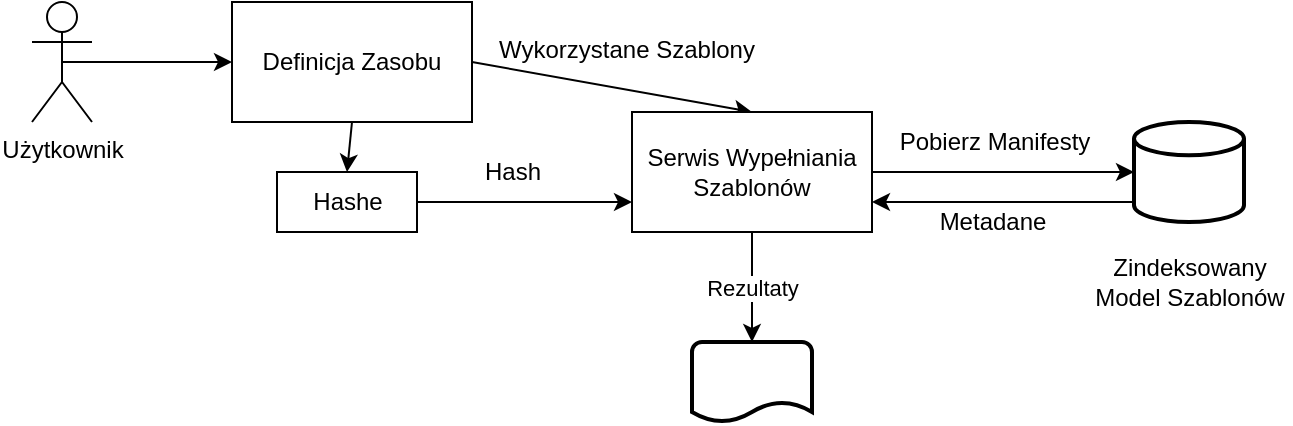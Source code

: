 <mxfile version="10.9.5" type="device"><diagram id="0vwNxy4a23JjEY7_Edw4" name="Page-1"><mxGraphModel dx="946" dy="682" grid="1" gridSize="10" guides="1" tooltips="1" connect="1" arrows="1" fold="1" page="1" pageScale="1" pageWidth="827" pageHeight="1169" math="0" shadow="0"><root><mxCell id="0"/><mxCell id="1" parent="0"/><mxCell id="FHeu5VNQ-TtLsF7qGI9Y-8" style="rounded=0;orthogonalLoop=1;jettySize=auto;html=1;exitX=1;exitY=0.5;exitDx=0;exitDy=0;entryX=0.5;entryY=0;entryDx=0;entryDy=0;" edge="1" parent="1" source="FHeu5VNQ-TtLsF7qGI9Y-1" target="FHeu5VNQ-TtLsF7qGI9Y-7"><mxGeometry relative="1" as="geometry"/></mxCell><mxCell id="FHeu5VNQ-TtLsF7qGI9Y-9" value="Wykorzystane Szablony" style="text;html=1;resizable=0;points=[];align=center;verticalAlign=middle;labelBackgroundColor=#ffffff;" vertex="1" connectable="0" parent="FHeu5VNQ-TtLsF7qGI9Y-8"><mxGeometry x="0.103" y="3" relative="1" as="geometry"><mxPoint x="-1" y="-17" as="offset"/></mxGeometry></mxCell><mxCell id="FHeu5VNQ-TtLsF7qGI9Y-15" style="edgeStyle=none;rounded=0;orthogonalLoop=1;jettySize=auto;html=1;exitX=0.5;exitY=1;exitDx=0;exitDy=0;entryX=0.5;entryY=0;entryDx=0;entryDy=0;" edge="1" parent="1" source="FHeu5VNQ-TtLsF7qGI9Y-1" target="FHeu5VNQ-TtLsF7qGI9Y-14"><mxGeometry relative="1" as="geometry"/></mxCell><mxCell id="FHeu5VNQ-TtLsF7qGI9Y-1" value="Definicja Zasobu" style="rounded=0;whiteSpace=wrap;html=1;" vertex="1" parent="1"><mxGeometry x="220" y="40" width="120" height="60" as="geometry"/></mxCell><mxCell id="FHeu5VNQ-TtLsF7qGI9Y-4" value="" style="group" vertex="1" connectable="0" parent="1"><mxGeometry x="647.5" y="100" width="102" height="90" as="geometry"/></mxCell><mxCell id="FHeu5VNQ-TtLsF7qGI9Y-2" value="" style="strokeWidth=2;html=1;shape=mxgraph.flowchart.database;whiteSpace=wrap;" vertex="1" parent="FHeu5VNQ-TtLsF7qGI9Y-4"><mxGeometry x="23.5" width="55" height="50" as="geometry"/></mxCell><mxCell id="FHeu5VNQ-TtLsF7qGI9Y-3" value="Zindeksowany Model Szablonów" style="text;html=1;strokeColor=none;fillColor=none;align=center;verticalAlign=middle;whiteSpace=wrap;rounded=0;" vertex="1" parent="FHeu5VNQ-TtLsF7qGI9Y-4"><mxGeometry y="70" width="102" height="20" as="geometry"/></mxCell><mxCell id="FHeu5VNQ-TtLsF7qGI9Y-6" style="edgeStyle=orthogonalEdgeStyle;rounded=0;orthogonalLoop=1;jettySize=auto;html=1;exitX=0.5;exitY=0.5;exitDx=0;exitDy=0;exitPerimeter=0;entryX=0;entryY=0.5;entryDx=0;entryDy=0;" edge="1" parent="1" source="FHeu5VNQ-TtLsF7qGI9Y-5" target="FHeu5VNQ-TtLsF7qGI9Y-1"><mxGeometry relative="1" as="geometry"/></mxCell><mxCell id="FHeu5VNQ-TtLsF7qGI9Y-5" value="Użytkownik" style="shape=umlActor;verticalLabelPosition=bottom;labelBackgroundColor=#ffffff;verticalAlign=top;html=1;outlineConnect=0;" vertex="1" parent="1"><mxGeometry x="120" y="40" width="30" height="60" as="geometry"/></mxCell><mxCell id="FHeu5VNQ-TtLsF7qGI9Y-10" style="rounded=0;orthogonalLoop=1;jettySize=auto;html=1;exitX=1;exitY=0.5;exitDx=0;exitDy=0;entryX=0;entryY=0.5;entryDx=0;entryDy=0;entryPerimeter=0;" edge="1" parent="1" source="FHeu5VNQ-TtLsF7qGI9Y-7" target="FHeu5VNQ-TtLsF7qGI9Y-2"><mxGeometry relative="1" as="geometry"/></mxCell><mxCell id="FHeu5VNQ-TtLsF7qGI9Y-11" value="Pobierz Manifesty" style="text;html=1;resizable=0;points=[];align=center;verticalAlign=middle;labelBackgroundColor=#ffffff;" vertex="1" connectable="0" parent="FHeu5VNQ-TtLsF7qGI9Y-10"><mxGeometry x="-0.079" y="-1" relative="1" as="geometry"><mxPoint y="-16" as="offset"/></mxGeometry></mxCell><mxCell id="FHeu5VNQ-TtLsF7qGI9Y-19" value="Rezultaty" style="edgeStyle=none;rounded=0;orthogonalLoop=1;jettySize=auto;html=1;" edge="1" parent="1" source="FHeu5VNQ-TtLsF7qGI9Y-7" target="FHeu5VNQ-TtLsF7qGI9Y-18"><mxGeometry relative="1" as="geometry"/></mxCell><mxCell id="FHeu5VNQ-TtLsF7qGI9Y-7" value="Serwis Wypełniania Szablonów" style="rounded=0;whiteSpace=wrap;html=1;" vertex="1" parent="1"><mxGeometry x="420" y="95" width="120" height="60" as="geometry"/></mxCell><mxCell id="FHeu5VNQ-TtLsF7qGI9Y-12" style="edgeStyle=none;rounded=0;orthogonalLoop=1;jettySize=auto;html=1;entryX=1;entryY=0.75;entryDx=0;entryDy=0;" edge="1" parent="1" target="FHeu5VNQ-TtLsF7qGI9Y-7"><mxGeometry relative="1" as="geometry"><mxPoint x="671" y="140" as="sourcePoint"/></mxGeometry></mxCell><mxCell id="FHeu5VNQ-TtLsF7qGI9Y-13" value="Metadane" style="text;html=1;resizable=0;points=[];align=center;verticalAlign=middle;labelBackgroundColor=#ffffff;" vertex="1" connectable="0" parent="FHeu5VNQ-TtLsF7qGI9Y-12"><mxGeometry x="-0.252" y="-1" relative="1" as="geometry"><mxPoint x="-22" y="11" as="offset"/></mxGeometry></mxCell><mxCell id="FHeu5VNQ-TtLsF7qGI9Y-16" style="edgeStyle=none;rounded=0;orthogonalLoop=1;jettySize=auto;html=1;exitX=1;exitY=0.5;exitDx=0;exitDy=0;entryX=0;entryY=0.75;entryDx=0;entryDy=0;" edge="1" parent="1" source="FHeu5VNQ-TtLsF7qGI9Y-14" target="FHeu5VNQ-TtLsF7qGI9Y-7"><mxGeometry relative="1" as="geometry"/></mxCell><mxCell id="FHeu5VNQ-TtLsF7qGI9Y-17" value="Hash" style="text;html=1;resizable=0;points=[];align=center;verticalAlign=middle;labelBackgroundColor=#ffffff;" vertex="1" connectable="0" parent="FHeu5VNQ-TtLsF7qGI9Y-16"><mxGeometry x="-0.514" y="2" relative="1" as="geometry"><mxPoint x="21" y="-13" as="offset"/></mxGeometry></mxCell><mxCell id="FHeu5VNQ-TtLsF7qGI9Y-14" value="Hashe" style="rounded=0;whiteSpace=wrap;html=1;" vertex="1" parent="1"><mxGeometry x="242.5" y="125" width="70" height="30" as="geometry"/></mxCell><mxCell id="FHeu5VNQ-TtLsF7qGI9Y-18" value="" style="strokeWidth=2;html=1;shape=mxgraph.flowchart.document2;whiteSpace=wrap;size=0.25;" vertex="1" parent="1"><mxGeometry x="450" y="210" width="60" height="40" as="geometry"/></mxCell></root></mxGraphModel></diagram></mxfile>